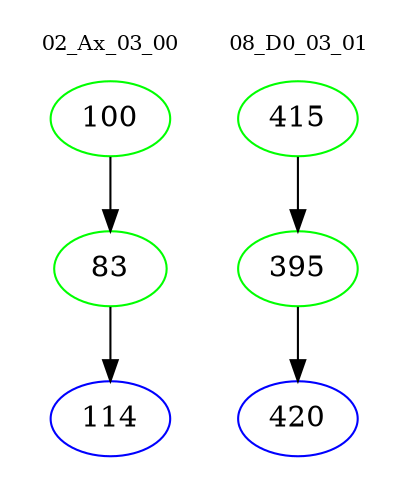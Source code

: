 digraph{
subgraph cluster_0 {
color = white
label = "02_Ax_03_00";
fontsize=10;
T0_100 [label="100", color="green"]
T0_100 -> T0_83 [color="black"]
T0_83 [label="83", color="green"]
T0_83 -> T0_114 [color="black"]
T0_114 [label="114", color="blue"]
}
subgraph cluster_1 {
color = white
label = "08_D0_03_01";
fontsize=10;
T1_415 [label="415", color="green"]
T1_415 -> T1_395 [color="black"]
T1_395 [label="395", color="green"]
T1_395 -> T1_420 [color="black"]
T1_420 [label="420", color="blue"]
}
}
